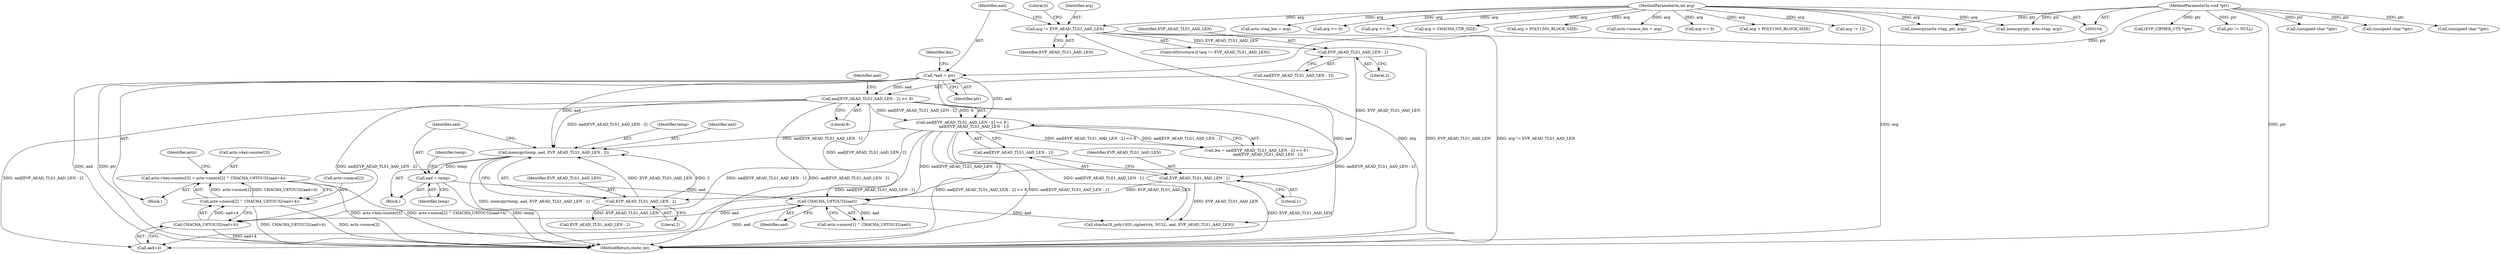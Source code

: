 digraph "0_openssl_00d965474b22b54e4275232bc71ee0c699c5cd21_1@array" {
"1000466" [label="(Call,actx->key.counter[3] = actx->nonce[2] ^ CHACHA_U8TOU32(aad+4))"];
"1000474" [label="(Call,actx->nonce[2] ^ CHACHA_U8TOU32(aad+4))"];
"1000480" [label="(Call,CHACHA_U8TOU32(aad+4))"];
"1000376" [label="(Call,aad[EVP_AEAD_TLS1_AAD_LEN - 2] << 8)"];
"1000369" [label="(Call,*aad = ptr)"];
"1000108" [label="(MethodParameterIn,void *ptr)"];
"1000375" [label="(Call,aad[EVP_AEAD_TLS1_AAD_LEN - 2] << 8 |\n                   aad[EVP_AEAD_TLS1_AAD_LEN - 1])"];
"1000464" [label="(Call,CHACHA_U8TOU32(aad))"];
"1000409" [label="(Call,aad = temp)"];
"1000403" [label="(Call,memcpy(temp, aad, EVP_AEAD_TLS1_AAD_LEN - 2))"];
"1000406" [label="(Call,EVP_AEAD_TLS1_AAD_LEN - 2)"];
"1000385" [label="(Call,EVP_AEAD_TLS1_AAD_LEN - 1)"];
"1000379" [label="(Call,EVP_AEAD_TLS1_AAD_LEN - 2)"];
"1000361" [label="(Call,arg != EVP_AEAD_TLS1_AAD_LEN)"];
"1000107" [label="(MethodParameterIn,int arg)"];
"1000365" [label="(Literal,0)"];
"1000384" [label="(Identifier,aad)"];
"1000369" [label="(Call,*aad = ptr)"];
"1000465" [label="(Identifier,aad)"];
"1000404" [label="(Identifier,temp)"];
"1000381" [label="(Literal,2)"];
"1000373" [label="(Call,len = aad[EVP_AEAD_TLS1_AAD_LEN - 2] << 8 |\n                   aad[EVP_AEAD_TLS1_AAD_LEN - 1])"];
"1000409" [label="(Call,aad = temp)"];
"1000363" [label="(Identifier,EVP_AEAD_TLS1_AAD_LEN)"];
"1000108" [label="(MethodParameterIn,void *ptr)"];
"1000408" [label="(Literal,2)"];
"1000387" [label="(Literal,1)"];
"1000227" [label="(Call,arg > CHACHA_CTR_SIZE)"];
"1000405" [label="(Identifier,aad)"];
"1000375" [label="(Call,aad[EVP_AEAD_TLS1_AAD_LEN - 2] << 8 |\n                   aad[EVP_AEAD_TLS1_AAD_LEN - 1])"];
"1000261" [label="(Call,(unsigned char *)ptr)"];
"1000466" [label="(Call,actx->key.counter[3] = actx->nonce[2] ^ CHACHA_U8TOU32(aad+4))"];
"1000386" [label="(Identifier,EVP_AEAD_TLS1_AAD_LEN)"];
"1000300" [label="(Call,(unsigned char *)ptr)"];
"1000312" [label="(Call,arg > POLY1305_BLOCK_SIZE)"];
"1000374" [label="(Identifier,len)"];
"1000464" [label="(Call,CHACHA_U8TOU32(aad))"];
"1000467" [label="(Call,actx->key.counter[3])"];
"1000411" [label="(Identifier,temp)"];
"1000351" [label="(Call,memcpy(ptr, actx->tag, arg))"];
"1000370" [label="(Identifier,aad)"];
"1000232" [label="(Call,actx->nonce_len = arg)"];
"1000383" [label="(Call,aad[EVP_AEAD_TLS1_AAD_LEN - 1])"];
"1000385" [label="(Call,EVP_AEAD_TLS1_AAD_LEN - 1)"];
"1000377" [label="(Call,aad[EVP_AEAD_TLS1_AAD_LEN - 2])"];
"1000280" [label="(Call,(unsigned char *)ptr)"];
"1000458" [label="(Call,actx->nonce[1] ^ CHACHA_U8TOU32(aad))"];
"1000382" [label="(Literal,8)"];
"1000475" [label="(Call,actx->nonce[2])"];
"1000406" [label="(Call,EVP_AEAD_TLS1_AAD_LEN - 2)"];
"1000415" [label="(Call,EVP_AEAD_TLS1_AAD_LEN - 2)"];
"1000107" [label="(MethodParameterIn,int arg)"];
"1000309" [label="(Call,arg <= 0)"];
"1000366" [label="(Block,)"];
"1000407" [label="(Identifier,EVP_AEAD_TLS1_AAD_LEN)"];
"1000376" [label="(Call,aad[EVP_AEAD_TLS1_AAD_LEN - 2] << 8)"];
"1000486" [label="(Identifier,actx)"];
"1000371" [label="(Identifier,ptr)"];
"1000193" [label="(Call,(EVP_CIPHER_CTX *)ptr)"];
"1000379" [label="(Call,EVP_AEAD_TLS1_AAD_LEN - 2)"];
"1000342" [label="(Call,arg > POLY1305_BLOCK_SIZE)"];
"1000414" [label="(Identifier,temp)"];
"1000489" [label="(Call,chacha20_poly1305_cipher(ctx, NULL, aad, EVP_AEAD_TLS1_AAD_LEN))"];
"1000241" [label="(Call,arg != 12)"];
"1000318" [label="(Call,ptr != NULL)"];
"1000360" [label="(ControlStructure,if (arg != EVP_AEAD_TLS1_AAD_LEN))"];
"1000328" [label="(Call,actx->tag_len = arg)"];
"1000393" [label="(Block,)"];
"1000224" [label="(Call,arg <= 0)"];
"1000474" [label="(Call,actx->nonce[2] ^ CHACHA_U8TOU32(aad+4))"];
"1000403" [label="(Call,memcpy(temp, aad, EVP_AEAD_TLS1_AAD_LEN - 2))"];
"1000322" [label="(Call,memcpy(actx->tag, ptr, arg))"];
"1000410" [label="(Identifier,aad)"];
"1000380" [label="(Identifier,EVP_AEAD_TLS1_AAD_LEN)"];
"1000338" [label="(Call,arg <= 0)"];
"1000361" [label="(Call,arg != EVP_AEAD_TLS1_AAD_LEN)"];
"1000503" [label="(MethodReturn,static int)"];
"1000481" [label="(Call,aad+4)"];
"1000362" [label="(Identifier,arg)"];
"1000480" [label="(Call,CHACHA_U8TOU32(aad+4))"];
"1000466" -> "1000366"  [label="AST: "];
"1000466" -> "1000474"  [label="CFG: "];
"1000467" -> "1000466"  [label="AST: "];
"1000474" -> "1000466"  [label="AST: "];
"1000486" -> "1000466"  [label="CFG: "];
"1000466" -> "1000503"  [label="DDG: actx->key.counter[3]"];
"1000466" -> "1000503"  [label="DDG: actx->nonce[2] ^ CHACHA_U8TOU32(aad+4)"];
"1000474" -> "1000466"  [label="DDG: actx->nonce[2]"];
"1000474" -> "1000466"  [label="DDG: CHACHA_U8TOU32(aad+4)"];
"1000474" -> "1000480"  [label="CFG: "];
"1000475" -> "1000474"  [label="AST: "];
"1000480" -> "1000474"  [label="AST: "];
"1000474" -> "1000503"  [label="DDG: actx->nonce[2]"];
"1000474" -> "1000503"  [label="DDG: CHACHA_U8TOU32(aad+4)"];
"1000480" -> "1000474"  [label="DDG: aad+4"];
"1000480" -> "1000481"  [label="CFG: "];
"1000481" -> "1000480"  [label="AST: "];
"1000480" -> "1000503"  [label="DDG: aad+4"];
"1000376" -> "1000480"  [label="DDG: aad[EVP_AEAD_TLS1_AAD_LEN - 2]"];
"1000375" -> "1000480"  [label="DDG: aad[EVP_AEAD_TLS1_AAD_LEN - 1]"];
"1000464" -> "1000480"  [label="DDG: aad"];
"1000376" -> "1000375"  [label="AST: "];
"1000376" -> "1000382"  [label="CFG: "];
"1000377" -> "1000376"  [label="AST: "];
"1000382" -> "1000376"  [label="AST: "];
"1000384" -> "1000376"  [label="CFG: "];
"1000376" -> "1000503"  [label="DDG: aad[EVP_AEAD_TLS1_AAD_LEN - 2]"];
"1000376" -> "1000375"  [label="DDG: aad[EVP_AEAD_TLS1_AAD_LEN - 2]"];
"1000376" -> "1000375"  [label="DDG: 8"];
"1000369" -> "1000376"  [label="DDG: aad"];
"1000376" -> "1000403"  [label="DDG: aad[EVP_AEAD_TLS1_AAD_LEN - 2]"];
"1000376" -> "1000464"  [label="DDG: aad[EVP_AEAD_TLS1_AAD_LEN - 2]"];
"1000376" -> "1000481"  [label="DDG: aad[EVP_AEAD_TLS1_AAD_LEN - 2]"];
"1000376" -> "1000489"  [label="DDG: aad[EVP_AEAD_TLS1_AAD_LEN - 2]"];
"1000369" -> "1000366"  [label="AST: "];
"1000369" -> "1000371"  [label="CFG: "];
"1000370" -> "1000369"  [label="AST: "];
"1000371" -> "1000369"  [label="AST: "];
"1000374" -> "1000369"  [label="CFG: "];
"1000369" -> "1000503"  [label="DDG: aad"];
"1000369" -> "1000503"  [label="DDG: ptr"];
"1000108" -> "1000369"  [label="DDG: ptr"];
"1000369" -> "1000375"  [label="DDG: aad"];
"1000369" -> "1000403"  [label="DDG: aad"];
"1000369" -> "1000464"  [label="DDG: aad"];
"1000108" -> "1000104"  [label="AST: "];
"1000108" -> "1000503"  [label="DDG: ptr"];
"1000108" -> "1000193"  [label="DDG: ptr"];
"1000108" -> "1000261"  [label="DDG: ptr"];
"1000108" -> "1000280"  [label="DDG: ptr"];
"1000108" -> "1000300"  [label="DDG: ptr"];
"1000108" -> "1000318"  [label="DDG: ptr"];
"1000108" -> "1000322"  [label="DDG: ptr"];
"1000108" -> "1000351"  [label="DDG: ptr"];
"1000375" -> "1000373"  [label="AST: "];
"1000375" -> "1000383"  [label="CFG: "];
"1000383" -> "1000375"  [label="AST: "];
"1000373" -> "1000375"  [label="CFG: "];
"1000375" -> "1000503"  [label="DDG: aad[EVP_AEAD_TLS1_AAD_LEN - 2] << 8"];
"1000375" -> "1000503"  [label="DDG: aad[EVP_AEAD_TLS1_AAD_LEN - 1]"];
"1000375" -> "1000373"  [label="DDG: aad[EVP_AEAD_TLS1_AAD_LEN - 2] << 8"];
"1000375" -> "1000373"  [label="DDG: aad[EVP_AEAD_TLS1_AAD_LEN - 1]"];
"1000375" -> "1000403"  [label="DDG: aad[EVP_AEAD_TLS1_AAD_LEN - 1]"];
"1000375" -> "1000464"  [label="DDG: aad[EVP_AEAD_TLS1_AAD_LEN - 1]"];
"1000375" -> "1000481"  [label="DDG: aad[EVP_AEAD_TLS1_AAD_LEN - 1]"];
"1000375" -> "1000489"  [label="DDG: aad[EVP_AEAD_TLS1_AAD_LEN - 1]"];
"1000464" -> "1000458"  [label="AST: "];
"1000464" -> "1000465"  [label="CFG: "];
"1000465" -> "1000464"  [label="AST: "];
"1000458" -> "1000464"  [label="CFG: "];
"1000464" -> "1000458"  [label="DDG: aad"];
"1000409" -> "1000464"  [label="DDG: aad"];
"1000464" -> "1000481"  [label="DDG: aad"];
"1000464" -> "1000489"  [label="DDG: aad"];
"1000409" -> "1000393"  [label="AST: "];
"1000409" -> "1000411"  [label="CFG: "];
"1000410" -> "1000409"  [label="AST: "];
"1000411" -> "1000409"  [label="AST: "];
"1000414" -> "1000409"  [label="CFG: "];
"1000409" -> "1000503"  [label="DDG: temp"];
"1000403" -> "1000409"  [label="DDG: temp"];
"1000403" -> "1000393"  [label="AST: "];
"1000403" -> "1000406"  [label="CFG: "];
"1000404" -> "1000403"  [label="AST: "];
"1000405" -> "1000403"  [label="AST: "];
"1000406" -> "1000403"  [label="AST: "];
"1000410" -> "1000403"  [label="CFG: "];
"1000403" -> "1000503"  [label="DDG: memcpy(temp, aad, EVP_AEAD_TLS1_AAD_LEN - 2)"];
"1000406" -> "1000403"  [label="DDG: EVP_AEAD_TLS1_AAD_LEN"];
"1000406" -> "1000403"  [label="DDG: 2"];
"1000406" -> "1000408"  [label="CFG: "];
"1000407" -> "1000406"  [label="AST: "];
"1000408" -> "1000406"  [label="AST: "];
"1000385" -> "1000406"  [label="DDG: EVP_AEAD_TLS1_AAD_LEN"];
"1000406" -> "1000415"  [label="DDG: EVP_AEAD_TLS1_AAD_LEN"];
"1000385" -> "1000383"  [label="AST: "];
"1000385" -> "1000387"  [label="CFG: "];
"1000386" -> "1000385"  [label="AST: "];
"1000387" -> "1000385"  [label="AST: "];
"1000383" -> "1000385"  [label="CFG: "];
"1000385" -> "1000503"  [label="DDG: EVP_AEAD_TLS1_AAD_LEN"];
"1000379" -> "1000385"  [label="DDG: EVP_AEAD_TLS1_AAD_LEN"];
"1000385" -> "1000489"  [label="DDG: EVP_AEAD_TLS1_AAD_LEN"];
"1000379" -> "1000377"  [label="AST: "];
"1000379" -> "1000381"  [label="CFG: "];
"1000380" -> "1000379"  [label="AST: "];
"1000381" -> "1000379"  [label="AST: "];
"1000377" -> "1000379"  [label="CFG: "];
"1000361" -> "1000379"  [label="DDG: EVP_AEAD_TLS1_AAD_LEN"];
"1000361" -> "1000360"  [label="AST: "];
"1000361" -> "1000363"  [label="CFG: "];
"1000362" -> "1000361"  [label="AST: "];
"1000363" -> "1000361"  [label="AST: "];
"1000365" -> "1000361"  [label="CFG: "];
"1000370" -> "1000361"  [label="CFG: "];
"1000361" -> "1000503"  [label="DDG: arg != EVP_AEAD_TLS1_AAD_LEN"];
"1000361" -> "1000503"  [label="DDG: arg"];
"1000361" -> "1000503"  [label="DDG: EVP_AEAD_TLS1_AAD_LEN"];
"1000107" -> "1000361"  [label="DDG: arg"];
"1000107" -> "1000104"  [label="AST: "];
"1000107" -> "1000503"  [label="DDG: arg"];
"1000107" -> "1000224"  [label="DDG: arg"];
"1000107" -> "1000227"  [label="DDG: arg"];
"1000107" -> "1000232"  [label="DDG: arg"];
"1000107" -> "1000241"  [label="DDG: arg"];
"1000107" -> "1000309"  [label="DDG: arg"];
"1000107" -> "1000312"  [label="DDG: arg"];
"1000107" -> "1000322"  [label="DDG: arg"];
"1000107" -> "1000328"  [label="DDG: arg"];
"1000107" -> "1000338"  [label="DDG: arg"];
"1000107" -> "1000342"  [label="DDG: arg"];
"1000107" -> "1000351"  [label="DDG: arg"];
}
